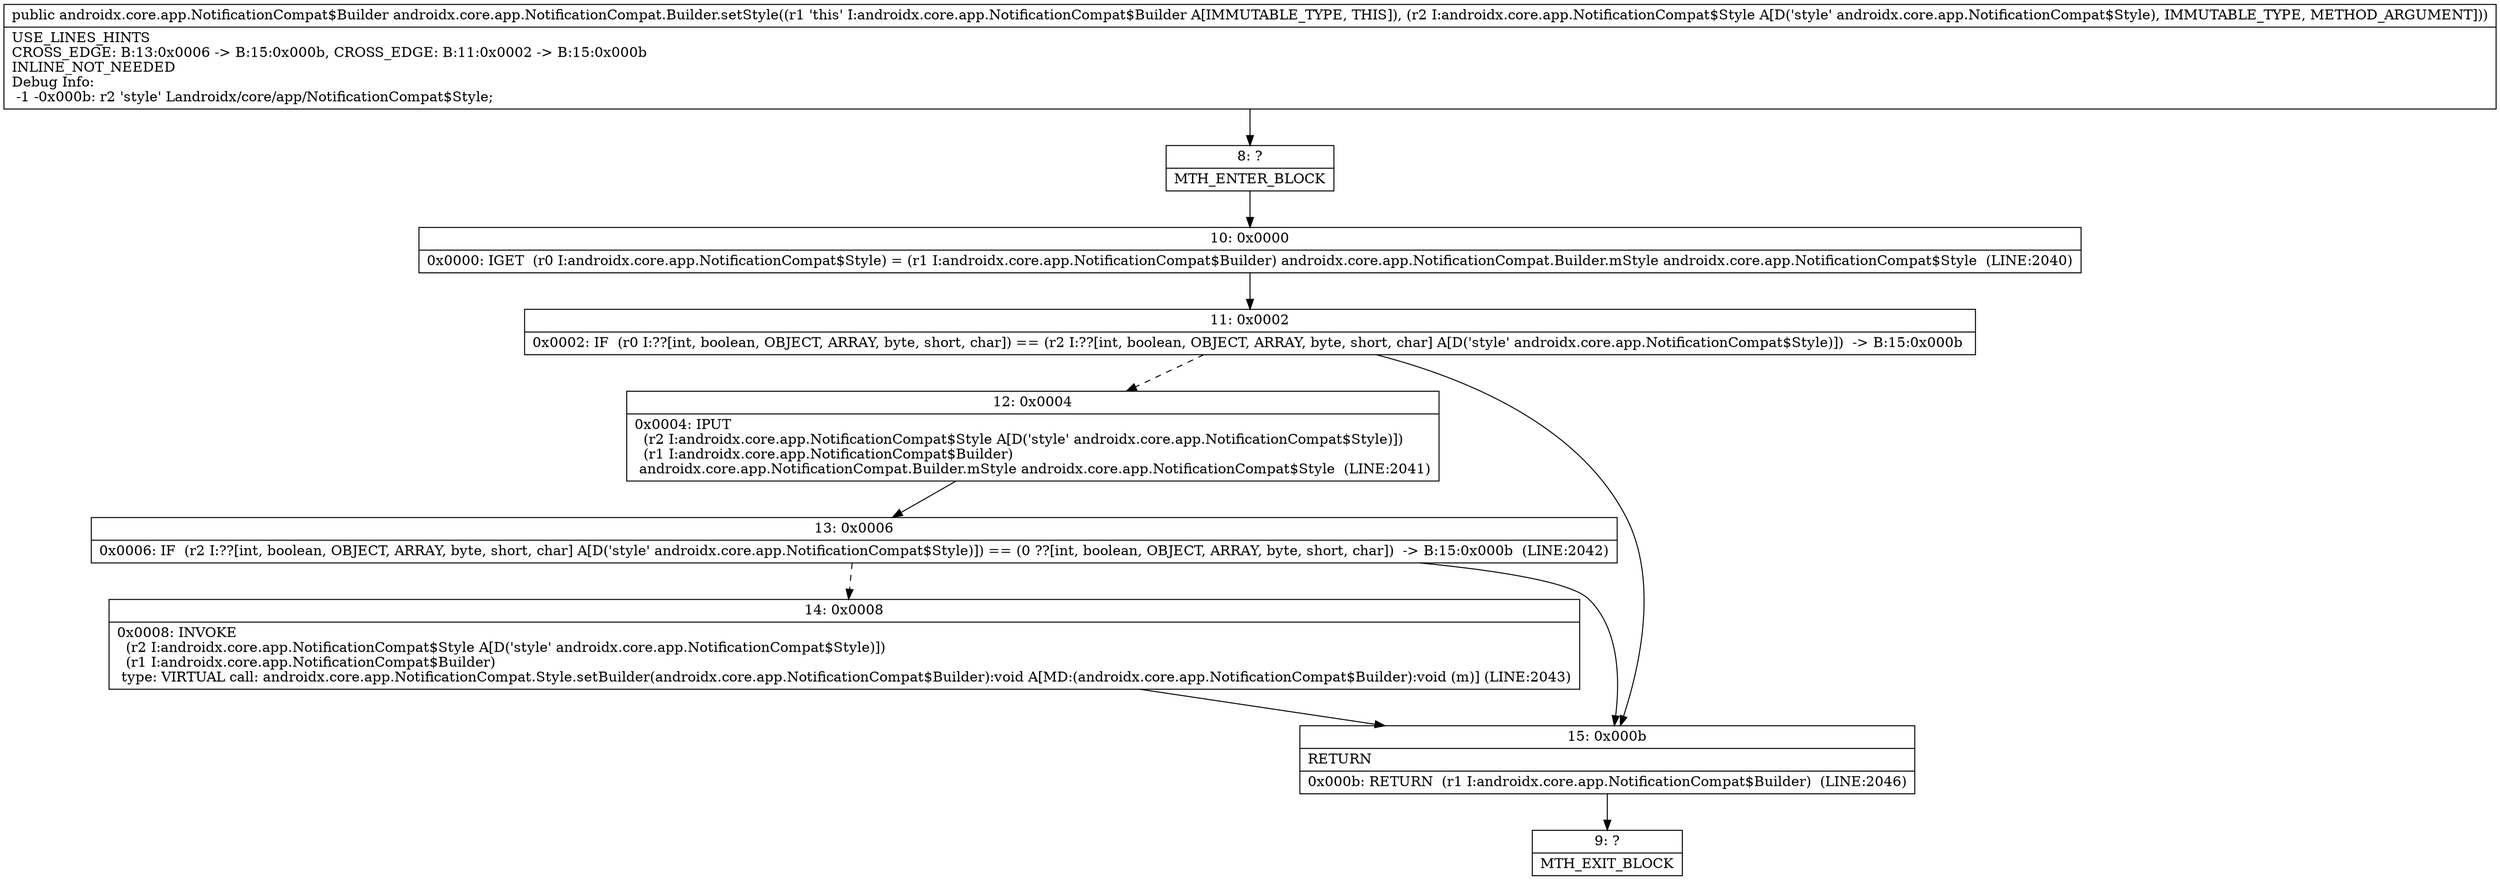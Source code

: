digraph "CFG forandroidx.core.app.NotificationCompat.Builder.setStyle(Landroidx\/core\/app\/NotificationCompat$Style;)Landroidx\/core\/app\/NotificationCompat$Builder;" {
Node_8 [shape=record,label="{8\:\ ?|MTH_ENTER_BLOCK\l}"];
Node_10 [shape=record,label="{10\:\ 0x0000|0x0000: IGET  (r0 I:androidx.core.app.NotificationCompat$Style) = (r1 I:androidx.core.app.NotificationCompat$Builder) androidx.core.app.NotificationCompat.Builder.mStyle androidx.core.app.NotificationCompat$Style  (LINE:2040)\l}"];
Node_11 [shape=record,label="{11\:\ 0x0002|0x0002: IF  (r0 I:??[int, boolean, OBJECT, ARRAY, byte, short, char]) == (r2 I:??[int, boolean, OBJECT, ARRAY, byte, short, char] A[D('style' androidx.core.app.NotificationCompat$Style)])  \-\> B:15:0x000b \l}"];
Node_12 [shape=record,label="{12\:\ 0x0004|0x0004: IPUT  \l  (r2 I:androidx.core.app.NotificationCompat$Style A[D('style' androidx.core.app.NotificationCompat$Style)])\l  (r1 I:androidx.core.app.NotificationCompat$Builder)\l androidx.core.app.NotificationCompat.Builder.mStyle androidx.core.app.NotificationCompat$Style  (LINE:2041)\l}"];
Node_13 [shape=record,label="{13\:\ 0x0006|0x0006: IF  (r2 I:??[int, boolean, OBJECT, ARRAY, byte, short, char] A[D('style' androidx.core.app.NotificationCompat$Style)]) == (0 ??[int, boolean, OBJECT, ARRAY, byte, short, char])  \-\> B:15:0x000b  (LINE:2042)\l}"];
Node_14 [shape=record,label="{14\:\ 0x0008|0x0008: INVOKE  \l  (r2 I:androidx.core.app.NotificationCompat$Style A[D('style' androidx.core.app.NotificationCompat$Style)])\l  (r1 I:androidx.core.app.NotificationCompat$Builder)\l type: VIRTUAL call: androidx.core.app.NotificationCompat.Style.setBuilder(androidx.core.app.NotificationCompat$Builder):void A[MD:(androidx.core.app.NotificationCompat$Builder):void (m)] (LINE:2043)\l}"];
Node_15 [shape=record,label="{15\:\ 0x000b|RETURN\l|0x000b: RETURN  (r1 I:androidx.core.app.NotificationCompat$Builder)  (LINE:2046)\l}"];
Node_9 [shape=record,label="{9\:\ ?|MTH_EXIT_BLOCK\l}"];
MethodNode[shape=record,label="{public androidx.core.app.NotificationCompat$Builder androidx.core.app.NotificationCompat.Builder.setStyle((r1 'this' I:androidx.core.app.NotificationCompat$Builder A[IMMUTABLE_TYPE, THIS]), (r2 I:androidx.core.app.NotificationCompat$Style A[D('style' androidx.core.app.NotificationCompat$Style), IMMUTABLE_TYPE, METHOD_ARGUMENT]))  | USE_LINES_HINTS\lCROSS_EDGE: B:13:0x0006 \-\> B:15:0x000b, CROSS_EDGE: B:11:0x0002 \-\> B:15:0x000b\lINLINE_NOT_NEEDED\lDebug Info:\l  \-1 \-0x000b: r2 'style' Landroidx\/core\/app\/NotificationCompat$Style;\l}"];
MethodNode -> Node_8;Node_8 -> Node_10;
Node_10 -> Node_11;
Node_11 -> Node_12[style=dashed];
Node_11 -> Node_15;
Node_12 -> Node_13;
Node_13 -> Node_14[style=dashed];
Node_13 -> Node_15;
Node_14 -> Node_15;
Node_15 -> Node_9;
}

